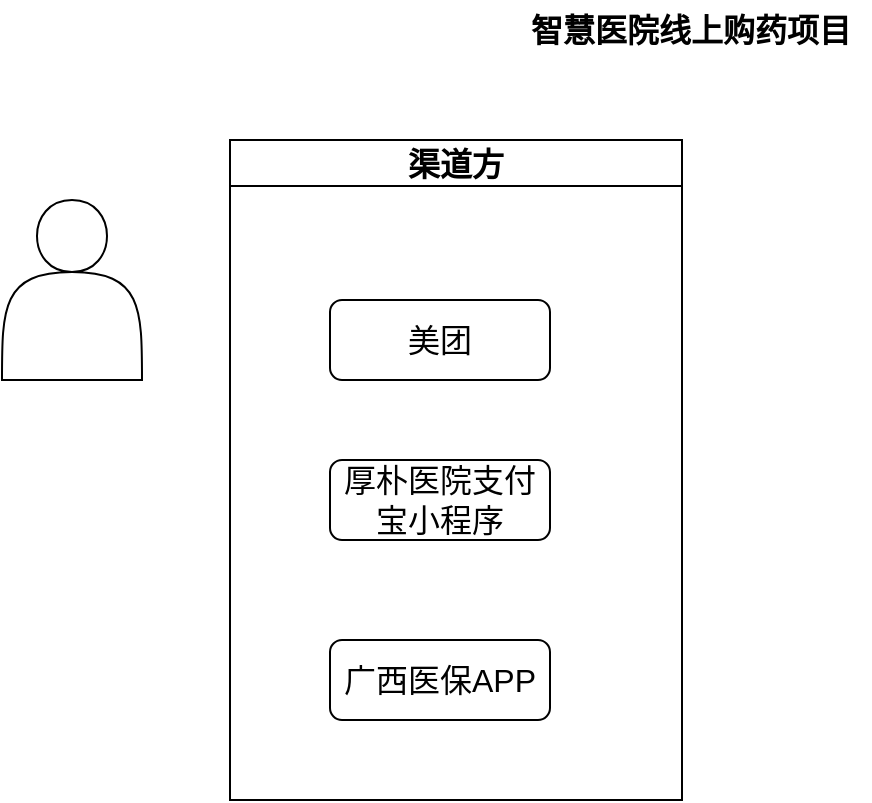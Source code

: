 <mxfile version="20.6.0" type="github">
  <diagram id="Q9UsVtfyPJad9FgU7Qms" name="第 1 页">
    <mxGraphModel dx="1038" dy="575" grid="1" gridSize="10" guides="1" tooltips="1" connect="1" arrows="1" fold="1" page="1" pageScale="1" pageWidth="827" pageHeight="1169" math="0" shadow="0">
      <root>
        <mxCell id="0" />
        <mxCell id="1" parent="0" />
        <mxCell id="0euN1j4P4cu1rjG3YWDw-3" value="" style="shape=actor;whiteSpace=wrap;html=1;" vertex="1" parent="1">
          <mxGeometry x="70" y="150" width="70" height="90" as="geometry" />
        </mxCell>
        <mxCell id="0euN1j4P4cu1rjG3YWDw-4" value="&lt;font style=&quot;font-size: 16px;&quot;&gt;&lt;b&gt;智慧医院线上购药项目&lt;/b&gt;&lt;/font&gt;" style="text;html=1;align=center;verticalAlign=middle;resizable=0;points=[];autosize=1;strokeColor=none;fillColor=none;strokeWidth=2;" vertex="1" parent="1">
          <mxGeometry x="324" y="50" width="180" height="30" as="geometry" />
        </mxCell>
        <mxCell id="0euN1j4P4cu1rjG3YWDw-9" value="渠道方" style="swimlane;whiteSpace=wrap;html=1;strokeWidth=1;fontSize=16;" vertex="1" parent="1">
          <mxGeometry x="184" y="120" width="226" height="330" as="geometry" />
        </mxCell>
        <mxCell id="0euN1j4P4cu1rjG3YWDw-10" value="美团" style="rounded=1;whiteSpace=wrap;html=1;strokeWidth=1;fontSize=16;" vertex="1" parent="0euN1j4P4cu1rjG3YWDw-9">
          <mxGeometry x="50" y="80" width="110" height="40" as="geometry" />
        </mxCell>
        <mxCell id="0euN1j4P4cu1rjG3YWDw-11" value="厚朴医院支付宝小程序" style="rounded=1;whiteSpace=wrap;html=1;strokeWidth=1;fontSize=16;" vertex="1" parent="0euN1j4P4cu1rjG3YWDw-9">
          <mxGeometry x="50" y="160" width="110" height="40" as="geometry" />
        </mxCell>
        <mxCell id="0euN1j4P4cu1rjG3YWDw-15" value="广西医保APP" style="rounded=1;whiteSpace=wrap;html=1;strokeWidth=1;fontSize=16;" vertex="1" parent="0euN1j4P4cu1rjG3YWDw-9">
          <mxGeometry x="50" y="250" width="110" height="40" as="geometry" />
        </mxCell>
      </root>
    </mxGraphModel>
  </diagram>
</mxfile>
